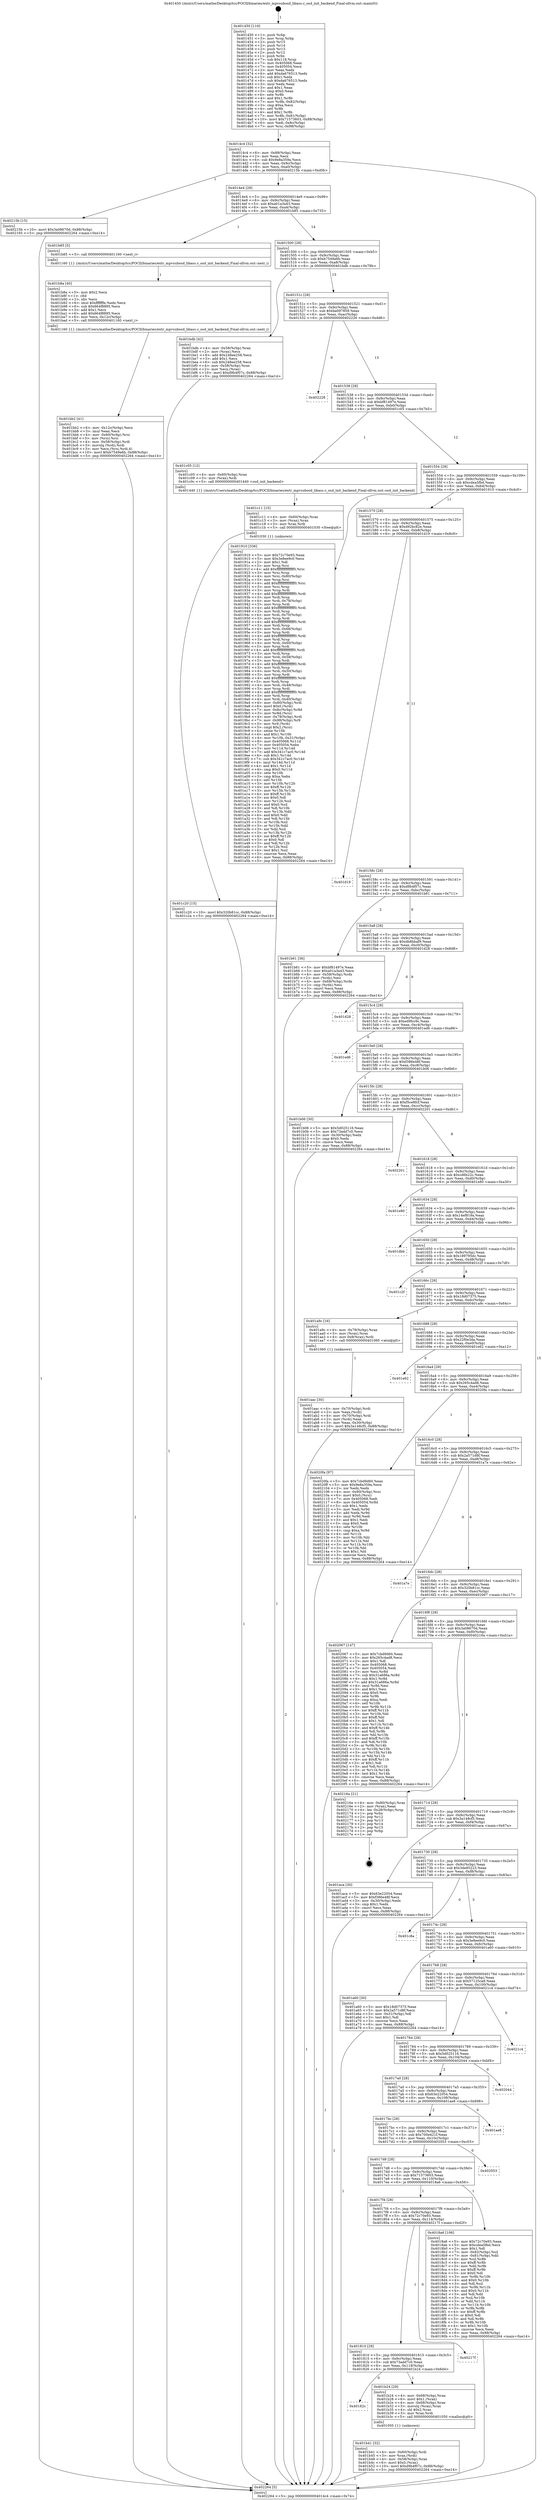 digraph "0x401450" {
  label = "0x401450 (/mnt/c/Users/mathe/Desktop/tcc/POCII/binaries/extr_mpvsubosd_libass.c_osd_init_backend_Final-ollvm.out::main(0))"
  labelloc = "t"
  node[shape=record]

  Entry [label="",width=0.3,height=0.3,shape=circle,fillcolor=black,style=filled]
  "0x4014c4" [label="{
     0x4014c4 [32]\l
     | [instrs]\l
     &nbsp;&nbsp;0x4014c4 \<+6\>: mov -0x88(%rbp),%eax\l
     &nbsp;&nbsp;0x4014ca \<+2\>: mov %eax,%ecx\l
     &nbsp;&nbsp;0x4014cc \<+6\>: sub $0x9e8a359a,%ecx\l
     &nbsp;&nbsp;0x4014d2 \<+6\>: mov %eax,-0x9c(%rbp)\l
     &nbsp;&nbsp;0x4014d8 \<+6\>: mov %ecx,-0xa0(%rbp)\l
     &nbsp;&nbsp;0x4014de \<+6\>: je 000000000040215b \<main+0xd0b\>\l
  }"]
  "0x40215b" [label="{
     0x40215b [15]\l
     | [instrs]\l
     &nbsp;&nbsp;0x40215b \<+10\>: movl $0x3a08670d,-0x88(%rbp)\l
     &nbsp;&nbsp;0x402165 \<+5\>: jmp 0000000000402264 \<main+0xe14\>\l
  }"]
  "0x4014e4" [label="{
     0x4014e4 [28]\l
     | [instrs]\l
     &nbsp;&nbsp;0x4014e4 \<+5\>: jmp 00000000004014e9 \<main+0x99\>\l
     &nbsp;&nbsp;0x4014e9 \<+6\>: mov -0x9c(%rbp),%eax\l
     &nbsp;&nbsp;0x4014ef \<+5\>: sub $0xa01a3a43,%eax\l
     &nbsp;&nbsp;0x4014f4 \<+6\>: mov %eax,-0xa4(%rbp)\l
     &nbsp;&nbsp;0x4014fa \<+6\>: je 0000000000401b85 \<main+0x735\>\l
  }"]
  Exit [label="",width=0.3,height=0.3,shape=circle,fillcolor=black,style=filled,peripheries=2]
  "0x401b85" [label="{
     0x401b85 [5]\l
     | [instrs]\l
     &nbsp;&nbsp;0x401b85 \<+5\>: call 0000000000401160 \<next_i\>\l
     | [calls]\l
     &nbsp;&nbsp;0x401160 \{1\} (/mnt/c/Users/mathe/Desktop/tcc/POCII/binaries/extr_mpvsubosd_libass.c_osd_init_backend_Final-ollvm.out::next_i)\l
  }"]
  "0x401500" [label="{
     0x401500 [28]\l
     | [instrs]\l
     &nbsp;&nbsp;0x401500 \<+5\>: jmp 0000000000401505 \<main+0xb5\>\l
     &nbsp;&nbsp;0x401505 \<+6\>: mov -0x9c(%rbp),%eax\l
     &nbsp;&nbsp;0x40150b \<+5\>: sub $0xb7549a6b,%eax\l
     &nbsp;&nbsp;0x401510 \<+6\>: mov %eax,-0xa8(%rbp)\l
     &nbsp;&nbsp;0x401516 \<+6\>: je 0000000000401bdb \<main+0x78b\>\l
  }"]
  "0x401c20" [label="{
     0x401c20 [15]\l
     | [instrs]\l
     &nbsp;&nbsp;0x401c20 \<+10\>: movl $0x320b81cc,-0x88(%rbp)\l
     &nbsp;&nbsp;0x401c2a \<+5\>: jmp 0000000000402264 \<main+0xe14\>\l
  }"]
  "0x401bdb" [label="{
     0x401bdb [42]\l
     | [instrs]\l
     &nbsp;&nbsp;0x401bdb \<+4\>: mov -0x58(%rbp),%rax\l
     &nbsp;&nbsp;0x401bdf \<+2\>: mov (%rax),%ecx\l
     &nbsp;&nbsp;0x401be1 \<+6\>: add $0x248ee258,%ecx\l
     &nbsp;&nbsp;0x401be7 \<+3\>: add $0x1,%ecx\l
     &nbsp;&nbsp;0x401bea \<+6\>: sub $0x248ee258,%ecx\l
     &nbsp;&nbsp;0x401bf0 \<+4\>: mov -0x58(%rbp),%rax\l
     &nbsp;&nbsp;0x401bf4 \<+2\>: mov %ecx,(%rax)\l
     &nbsp;&nbsp;0x401bf6 \<+10\>: movl $0xd9b4f07c,-0x88(%rbp)\l
     &nbsp;&nbsp;0x401c00 \<+5\>: jmp 0000000000402264 \<main+0xe14\>\l
  }"]
  "0x40151c" [label="{
     0x40151c [28]\l
     | [instrs]\l
     &nbsp;&nbsp;0x40151c \<+5\>: jmp 0000000000401521 \<main+0xd1\>\l
     &nbsp;&nbsp;0x401521 \<+6\>: mov -0x9c(%rbp),%eax\l
     &nbsp;&nbsp;0x401527 \<+5\>: sub $0xba097859,%eax\l
     &nbsp;&nbsp;0x40152c \<+6\>: mov %eax,-0xac(%rbp)\l
     &nbsp;&nbsp;0x401532 \<+6\>: je 0000000000402226 \<main+0xdd6\>\l
  }"]
  "0x401c11" [label="{
     0x401c11 [15]\l
     | [instrs]\l
     &nbsp;&nbsp;0x401c11 \<+4\>: mov -0x60(%rbp),%rax\l
     &nbsp;&nbsp;0x401c15 \<+3\>: mov (%rax),%rax\l
     &nbsp;&nbsp;0x401c18 \<+3\>: mov %rax,%rdi\l
     &nbsp;&nbsp;0x401c1b \<+5\>: call 0000000000401030 \<free@plt\>\l
     | [calls]\l
     &nbsp;&nbsp;0x401030 \{1\} (unknown)\l
  }"]
  "0x402226" [label="{
     0x402226\l
  }", style=dashed]
  "0x401538" [label="{
     0x401538 [28]\l
     | [instrs]\l
     &nbsp;&nbsp;0x401538 \<+5\>: jmp 000000000040153d \<main+0xed\>\l
     &nbsp;&nbsp;0x40153d \<+6\>: mov -0x9c(%rbp),%eax\l
     &nbsp;&nbsp;0x401543 \<+5\>: sub $0xbf81497e,%eax\l
     &nbsp;&nbsp;0x401548 \<+6\>: mov %eax,-0xb0(%rbp)\l
     &nbsp;&nbsp;0x40154e \<+6\>: je 0000000000401c05 \<main+0x7b5\>\l
  }"]
  "0x401bb2" [label="{
     0x401bb2 [41]\l
     | [instrs]\l
     &nbsp;&nbsp;0x401bb2 \<+6\>: mov -0x12c(%rbp),%ecx\l
     &nbsp;&nbsp;0x401bb8 \<+3\>: imul %eax,%ecx\l
     &nbsp;&nbsp;0x401bbb \<+4\>: mov -0x60(%rbp),%rsi\l
     &nbsp;&nbsp;0x401bbf \<+3\>: mov (%rsi),%rsi\l
     &nbsp;&nbsp;0x401bc2 \<+4\>: mov -0x58(%rbp),%rdi\l
     &nbsp;&nbsp;0x401bc6 \<+3\>: movslq (%rdi),%rdi\l
     &nbsp;&nbsp;0x401bc9 \<+3\>: mov %ecx,(%rsi,%rdi,4)\l
     &nbsp;&nbsp;0x401bcc \<+10\>: movl $0xb7549a6b,-0x88(%rbp)\l
     &nbsp;&nbsp;0x401bd6 \<+5\>: jmp 0000000000402264 \<main+0xe14\>\l
  }"]
  "0x401c05" [label="{
     0x401c05 [12]\l
     | [instrs]\l
     &nbsp;&nbsp;0x401c05 \<+4\>: mov -0x60(%rbp),%rax\l
     &nbsp;&nbsp;0x401c09 \<+3\>: mov (%rax),%rdi\l
     &nbsp;&nbsp;0x401c0c \<+5\>: call 0000000000401440 \<osd_init_backend\>\l
     | [calls]\l
     &nbsp;&nbsp;0x401440 \{1\} (/mnt/c/Users/mathe/Desktop/tcc/POCII/binaries/extr_mpvsubosd_libass.c_osd_init_backend_Final-ollvm.out::osd_init_backend)\l
  }"]
  "0x401554" [label="{
     0x401554 [28]\l
     | [instrs]\l
     &nbsp;&nbsp;0x401554 \<+5\>: jmp 0000000000401559 \<main+0x109\>\l
     &nbsp;&nbsp;0x401559 \<+6\>: mov -0x9c(%rbp),%eax\l
     &nbsp;&nbsp;0x40155f \<+5\>: sub $0xcdea5fbd,%eax\l
     &nbsp;&nbsp;0x401564 \<+6\>: mov %eax,-0xb4(%rbp)\l
     &nbsp;&nbsp;0x40156a \<+6\>: je 0000000000401910 \<main+0x4c0\>\l
  }"]
  "0x401b8a" [label="{
     0x401b8a [40]\l
     | [instrs]\l
     &nbsp;&nbsp;0x401b8a \<+5\>: mov $0x2,%ecx\l
     &nbsp;&nbsp;0x401b8f \<+1\>: cltd\l
     &nbsp;&nbsp;0x401b90 \<+2\>: idiv %ecx\l
     &nbsp;&nbsp;0x401b92 \<+6\>: imul $0xfffffffe,%edx,%ecx\l
     &nbsp;&nbsp;0x401b98 \<+6\>: sub $0x664f8895,%ecx\l
     &nbsp;&nbsp;0x401b9e \<+3\>: add $0x1,%ecx\l
     &nbsp;&nbsp;0x401ba1 \<+6\>: add $0x664f8895,%ecx\l
     &nbsp;&nbsp;0x401ba7 \<+6\>: mov %ecx,-0x12c(%rbp)\l
     &nbsp;&nbsp;0x401bad \<+5\>: call 0000000000401160 \<next_i\>\l
     | [calls]\l
     &nbsp;&nbsp;0x401160 \{1\} (/mnt/c/Users/mathe/Desktop/tcc/POCII/binaries/extr_mpvsubosd_libass.c_osd_init_backend_Final-ollvm.out::next_i)\l
  }"]
  "0x401910" [label="{
     0x401910 [336]\l
     | [instrs]\l
     &nbsp;&nbsp;0x401910 \<+5\>: mov $0x72c70e93,%eax\l
     &nbsp;&nbsp;0x401915 \<+5\>: mov $0x3e8ee9c0,%ecx\l
     &nbsp;&nbsp;0x40191a \<+2\>: mov $0x1,%dl\l
     &nbsp;&nbsp;0x40191c \<+3\>: mov %rsp,%rsi\l
     &nbsp;&nbsp;0x40191f \<+4\>: add $0xfffffffffffffff0,%rsi\l
     &nbsp;&nbsp;0x401923 \<+3\>: mov %rsi,%rsp\l
     &nbsp;&nbsp;0x401926 \<+4\>: mov %rsi,-0x80(%rbp)\l
     &nbsp;&nbsp;0x40192a \<+3\>: mov %rsp,%rsi\l
     &nbsp;&nbsp;0x40192d \<+4\>: add $0xfffffffffffffff0,%rsi\l
     &nbsp;&nbsp;0x401931 \<+3\>: mov %rsi,%rsp\l
     &nbsp;&nbsp;0x401934 \<+3\>: mov %rsp,%rdi\l
     &nbsp;&nbsp;0x401937 \<+4\>: add $0xfffffffffffffff0,%rdi\l
     &nbsp;&nbsp;0x40193b \<+3\>: mov %rdi,%rsp\l
     &nbsp;&nbsp;0x40193e \<+4\>: mov %rdi,-0x78(%rbp)\l
     &nbsp;&nbsp;0x401942 \<+3\>: mov %rsp,%rdi\l
     &nbsp;&nbsp;0x401945 \<+4\>: add $0xfffffffffffffff0,%rdi\l
     &nbsp;&nbsp;0x401949 \<+3\>: mov %rdi,%rsp\l
     &nbsp;&nbsp;0x40194c \<+4\>: mov %rdi,-0x70(%rbp)\l
     &nbsp;&nbsp;0x401950 \<+3\>: mov %rsp,%rdi\l
     &nbsp;&nbsp;0x401953 \<+4\>: add $0xfffffffffffffff0,%rdi\l
     &nbsp;&nbsp;0x401957 \<+3\>: mov %rdi,%rsp\l
     &nbsp;&nbsp;0x40195a \<+4\>: mov %rdi,-0x68(%rbp)\l
     &nbsp;&nbsp;0x40195e \<+3\>: mov %rsp,%rdi\l
     &nbsp;&nbsp;0x401961 \<+4\>: add $0xfffffffffffffff0,%rdi\l
     &nbsp;&nbsp;0x401965 \<+3\>: mov %rdi,%rsp\l
     &nbsp;&nbsp;0x401968 \<+4\>: mov %rdi,-0x60(%rbp)\l
     &nbsp;&nbsp;0x40196c \<+3\>: mov %rsp,%rdi\l
     &nbsp;&nbsp;0x40196f \<+4\>: add $0xfffffffffffffff0,%rdi\l
     &nbsp;&nbsp;0x401973 \<+3\>: mov %rdi,%rsp\l
     &nbsp;&nbsp;0x401976 \<+4\>: mov %rdi,-0x58(%rbp)\l
     &nbsp;&nbsp;0x40197a \<+3\>: mov %rsp,%rdi\l
     &nbsp;&nbsp;0x40197d \<+4\>: add $0xfffffffffffffff0,%rdi\l
     &nbsp;&nbsp;0x401981 \<+3\>: mov %rdi,%rsp\l
     &nbsp;&nbsp;0x401984 \<+4\>: mov %rdi,-0x50(%rbp)\l
     &nbsp;&nbsp;0x401988 \<+3\>: mov %rsp,%rdi\l
     &nbsp;&nbsp;0x40198b \<+4\>: add $0xfffffffffffffff0,%rdi\l
     &nbsp;&nbsp;0x40198f \<+3\>: mov %rdi,%rsp\l
     &nbsp;&nbsp;0x401992 \<+4\>: mov %rdi,-0x48(%rbp)\l
     &nbsp;&nbsp;0x401996 \<+3\>: mov %rsp,%rdi\l
     &nbsp;&nbsp;0x401999 \<+4\>: add $0xfffffffffffffff0,%rdi\l
     &nbsp;&nbsp;0x40199d \<+3\>: mov %rdi,%rsp\l
     &nbsp;&nbsp;0x4019a0 \<+4\>: mov %rdi,-0x40(%rbp)\l
     &nbsp;&nbsp;0x4019a4 \<+4\>: mov -0x80(%rbp),%rdi\l
     &nbsp;&nbsp;0x4019a8 \<+6\>: movl $0x0,(%rdi)\l
     &nbsp;&nbsp;0x4019ae \<+7\>: mov -0x8c(%rbp),%r8d\l
     &nbsp;&nbsp;0x4019b5 \<+3\>: mov %r8d,(%rsi)\l
     &nbsp;&nbsp;0x4019b8 \<+4\>: mov -0x78(%rbp),%rdi\l
     &nbsp;&nbsp;0x4019bc \<+7\>: mov -0x98(%rbp),%r9\l
     &nbsp;&nbsp;0x4019c3 \<+3\>: mov %r9,(%rdi)\l
     &nbsp;&nbsp;0x4019c6 \<+3\>: cmpl $0x2,(%rsi)\l
     &nbsp;&nbsp;0x4019c9 \<+4\>: setne %r10b\l
     &nbsp;&nbsp;0x4019cd \<+4\>: and $0x1,%r10b\l
     &nbsp;&nbsp;0x4019d1 \<+4\>: mov %r10b,-0x31(%rbp)\l
     &nbsp;&nbsp;0x4019d5 \<+8\>: mov 0x405068,%r11d\l
     &nbsp;&nbsp;0x4019dd \<+7\>: mov 0x405054,%ebx\l
     &nbsp;&nbsp;0x4019e4 \<+3\>: mov %r11d,%r14d\l
     &nbsp;&nbsp;0x4019e7 \<+7\>: add $0x341c7ac0,%r14d\l
     &nbsp;&nbsp;0x4019ee \<+4\>: sub $0x1,%r14d\l
     &nbsp;&nbsp;0x4019f2 \<+7\>: sub $0x341c7ac0,%r14d\l
     &nbsp;&nbsp;0x4019f9 \<+4\>: imul %r14d,%r11d\l
     &nbsp;&nbsp;0x4019fd \<+4\>: and $0x1,%r11d\l
     &nbsp;&nbsp;0x401a01 \<+4\>: cmp $0x0,%r11d\l
     &nbsp;&nbsp;0x401a05 \<+4\>: sete %r10b\l
     &nbsp;&nbsp;0x401a09 \<+3\>: cmp $0xa,%ebx\l
     &nbsp;&nbsp;0x401a0c \<+4\>: setl %r15b\l
     &nbsp;&nbsp;0x401a10 \<+3\>: mov %r10b,%r12b\l
     &nbsp;&nbsp;0x401a13 \<+4\>: xor $0xff,%r12b\l
     &nbsp;&nbsp;0x401a17 \<+3\>: mov %r15b,%r13b\l
     &nbsp;&nbsp;0x401a1a \<+4\>: xor $0xff,%r13b\l
     &nbsp;&nbsp;0x401a1e \<+3\>: xor $0x0,%dl\l
     &nbsp;&nbsp;0x401a21 \<+3\>: mov %r12b,%sil\l
     &nbsp;&nbsp;0x401a24 \<+4\>: and $0x0,%sil\l
     &nbsp;&nbsp;0x401a28 \<+3\>: and %dl,%r10b\l
     &nbsp;&nbsp;0x401a2b \<+3\>: mov %r13b,%dil\l
     &nbsp;&nbsp;0x401a2e \<+4\>: and $0x0,%dil\l
     &nbsp;&nbsp;0x401a32 \<+3\>: and %dl,%r15b\l
     &nbsp;&nbsp;0x401a35 \<+3\>: or %r10b,%sil\l
     &nbsp;&nbsp;0x401a38 \<+3\>: or %r15b,%dil\l
     &nbsp;&nbsp;0x401a3b \<+3\>: xor %dil,%sil\l
     &nbsp;&nbsp;0x401a3e \<+3\>: or %r13b,%r12b\l
     &nbsp;&nbsp;0x401a41 \<+4\>: xor $0xff,%r12b\l
     &nbsp;&nbsp;0x401a45 \<+3\>: or $0x0,%dl\l
     &nbsp;&nbsp;0x401a48 \<+3\>: and %dl,%r12b\l
     &nbsp;&nbsp;0x401a4b \<+3\>: or %r12b,%sil\l
     &nbsp;&nbsp;0x401a4e \<+4\>: test $0x1,%sil\l
     &nbsp;&nbsp;0x401a52 \<+3\>: cmovne %ecx,%eax\l
     &nbsp;&nbsp;0x401a55 \<+6\>: mov %eax,-0x88(%rbp)\l
     &nbsp;&nbsp;0x401a5b \<+5\>: jmp 0000000000402264 \<main+0xe14\>\l
  }"]
  "0x401570" [label="{
     0x401570 [28]\l
     | [instrs]\l
     &nbsp;&nbsp;0x401570 \<+5\>: jmp 0000000000401575 \<main+0x125\>\l
     &nbsp;&nbsp;0x401575 \<+6\>: mov -0x9c(%rbp),%eax\l
     &nbsp;&nbsp;0x40157b \<+5\>: sub $0xd92bc82e,%eax\l
     &nbsp;&nbsp;0x401580 \<+6\>: mov %eax,-0xb8(%rbp)\l
     &nbsp;&nbsp;0x401586 \<+6\>: je 0000000000401d19 \<main+0x8c9\>\l
  }"]
  "0x401b41" [label="{
     0x401b41 [32]\l
     | [instrs]\l
     &nbsp;&nbsp;0x401b41 \<+4\>: mov -0x60(%rbp),%rdi\l
     &nbsp;&nbsp;0x401b45 \<+3\>: mov %rax,(%rdi)\l
     &nbsp;&nbsp;0x401b48 \<+4\>: mov -0x58(%rbp),%rax\l
     &nbsp;&nbsp;0x401b4c \<+6\>: movl $0x0,(%rax)\l
     &nbsp;&nbsp;0x401b52 \<+10\>: movl $0xd9b4f07c,-0x88(%rbp)\l
     &nbsp;&nbsp;0x401b5c \<+5\>: jmp 0000000000402264 \<main+0xe14\>\l
  }"]
  "0x401d19" [label="{
     0x401d19\l
  }", style=dashed]
  "0x40158c" [label="{
     0x40158c [28]\l
     | [instrs]\l
     &nbsp;&nbsp;0x40158c \<+5\>: jmp 0000000000401591 \<main+0x141\>\l
     &nbsp;&nbsp;0x401591 \<+6\>: mov -0x9c(%rbp),%eax\l
     &nbsp;&nbsp;0x401597 \<+5\>: sub $0xd9b4f07c,%eax\l
     &nbsp;&nbsp;0x40159c \<+6\>: mov %eax,-0xbc(%rbp)\l
     &nbsp;&nbsp;0x4015a2 \<+6\>: je 0000000000401b61 \<main+0x711\>\l
  }"]
  "0x40182c" [label="{
     0x40182c\l
  }", style=dashed]
  "0x401b61" [label="{
     0x401b61 [36]\l
     | [instrs]\l
     &nbsp;&nbsp;0x401b61 \<+5\>: mov $0xbf81497e,%eax\l
     &nbsp;&nbsp;0x401b66 \<+5\>: mov $0xa01a3a43,%ecx\l
     &nbsp;&nbsp;0x401b6b \<+4\>: mov -0x58(%rbp),%rdx\l
     &nbsp;&nbsp;0x401b6f \<+2\>: mov (%rdx),%esi\l
     &nbsp;&nbsp;0x401b71 \<+4\>: mov -0x68(%rbp),%rdx\l
     &nbsp;&nbsp;0x401b75 \<+2\>: cmp (%rdx),%esi\l
     &nbsp;&nbsp;0x401b77 \<+3\>: cmovl %ecx,%eax\l
     &nbsp;&nbsp;0x401b7a \<+6\>: mov %eax,-0x88(%rbp)\l
     &nbsp;&nbsp;0x401b80 \<+5\>: jmp 0000000000402264 \<main+0xe14\>\l
  }"]
  "0x4015a8" [label="{
     0x4015a8 [28]\l
     | [instrs]\l
     &nbsp;&nbsp;0x4015a8 \<+5\>: jmp 00000000004015ad \<main+0x15d\>\l
     &nbsp;&nbsp;0x4015ad \<+6\>: mov -0x9c(%rbp),%eax\l
     &nbsp;&nbsp;0x4015b3 \<+5\>: sub $0xdb8bbaf9,%eax\l
     &nbsp;&nbsp;0x4015b8 \<+6\>: mov %eax,-0xc0(%rbp)\l
     &nbsp;&nbsp;0x4015be \<+6\>: je 0000000000401d28 \<main+0x8d8\>\l
  }"]
  "0x401b24" [label="{
     0x401b24 [29]\l
     | [instrs]\l
     &nbsp;&nbsp;0x401b24 \<+4\>: mov -0x68(%rbp),%rax\l
     &nbsp;&nbsp;0x401b28 \<+6\>: movl $0x1,(%rax)\l
     &nbsp;&nbsp;0x401b2e \<+4\>: mov -0x68(%rbp),%rax\l
     &nbsp;&nbsp;0x401b32 \<+3\>: movslq (%rax),%rax\l
     &nbsp;&nbsp;0x401b35 \<+4\>: shl $0x2,%rax\l
     &nbsp;&nbsp;0x401b39 \<+3\>: mov %rax,%rdi\l
     &nbsp;&nbsp;0x401b3c \<+5\>: call 0000000000401050 \<malloc@plt\>\l
     | [calls]\l
     &nbsp;&nbsp;0x401050 \{1\} (unknown)\l
  }"]
  "0x401d28" [label="{
     0x401d28\l
  }", style=dashed]
  "0x4015c4" [label="{
     0x4015c4 [28]\l
     | [instrs]\l
     &nbsp;&nbsp;0x4015c4 \<+5\>: jmp 00000000004015c9 \<main+0x179\>\l
     &nbsp;&nbsp;0x4015c9 \<+6\>: mov -0x9c(%rbp),%eax\l
     &nbsp;&nbsp;0x4015cf \<+5\>: sub $0xed9fcc9c,%eax\l
     &nbsp;&nbsp;0x4015d4 \<+6\>: mov %eax,-0xc4(%rbp)\l
     &nbsp;&nbsp;0x4015da \<+6\>: je 0000000000401ed6 \<main+0xa86\>\l
  }"]
  "0x401810" [label="{
     0x401810 [28]\l
     | [instrs]\l
     &nbsp;&nbsp;0x401810 \<+5\>: jmp 0000000000401815 \<main+0x3c5\>\l
     &nbsp;&nbsp;0x401815 \<+6\>: mov -0x9c(%rbp),%eax\l
     &nbsp;&nbsp;0x40181b \<+5\>: sub $0x73add7c0,%eax\l
     &nbsp;&nbsp;0x401820 \<+6\>: mov %eax,-0x118(%rbp)\l
     &nbsp;&nbsp;0x401826 \<+6\>: je 0000000000401b24 \<main+0x6d4\>\l
  }"]
  "0x401ed6" [label="{
     0x401ed6\l
  }", style=dashed]
  "0x4015e0" [label="{
     0x4015e0 [28]\l
     | [instrs]\l
     &nbsp;&nbsp;0x4015e0 \<+5\>: jmp 00000000004015e5 \<main+0x195\>\l
     &nbsp;&nbsp;0x4015e5 \<+6\>: mov -0x9c(%rbp),%eax\l
     &nbsp;&nbsp;0x4015eb \<+5\>: sub $0xf386e48f,%eax\l
     &nbsp;&nbsp;0x4015f0 \<+6\>: mov %eax,-0xc8(%rbp)\l
     &nbsp;&nbsp;0x4015f6 \<+6\>: je 0000000000401b06 \<main+0x6b6\>\l
  }"]
  "0x40217f" [label="{
     0x40217f\l
  }", style=dashed]
  "0x401b06" [label="{
     0x401b06 [30]\l
     | [instrs]\l
     &nbsp;&nbsp;0x401b06 \<+5\>: mov $0x5d025116,%eax\l
     &nbsp;&nbsp;0x401b0b \<+5\>: mov $0x73add7c0,%ecx\l
     &nbsp;&nbsp;0x401b10 \<+3\>: mov -0x30(%rbp),%edx\l
     &nbsp;&nbsp;0x401b13 \<+3\>: cmp $0x0,%edx\l
     &nbsp;&nbsp;0x401b16 \<+3\>: cmove %ecx,%eax\l
     &nbsp;&nbsp;0x401b19 \<+6\>: mov %eax,-0x88(%rbp)\l
     &nbsp;&nbsp;0x401b1f \<+5\>: jmp 0000000000402264 \<main+0xe14\>\l
  }"]
  "0x4015fc" [label="{
     0x4015fc [28]\l
     | [instrs]\l
     &nbsp;&nbsp;0x4015fc \<+5\>: jmp 0000000000401601 \<main+0x1b1\>\l
     &nbsp;&nbsp;0x401601 \<+6\>: mov -0x9c(%rbp),%eax\l
     &nbsp;&nbsp;0x401607 \<+5\>: sub $0xf5ce8fcf,%eax\l
     &nbsp;&nbsp;0x40160c \<+6\>: mov %eax,-0xcc(%rbp)\l
     &nbsp;&nbsp;0x401612 \<+6\>: je 0000000000402201 \<main+0xdb1\>\l
  }"]
  "0x401aac" [label="{
     0x401aac [30]\l
     | [instrs]\l
     &nbsp;&nbsp;0x401aac \<+4\>: mov -0x70(%rbp),%rdi\l
     &nbsp;&nbsp;0x401ab0 \<+2\>: mov %eax,(%rdi)\l
     &nbsp;&nbsp;0x401ab2 \<+4\>: mov -0x70(%rbp),%rdi\l
     &nbsp;&nbsp;0x401ab6 \<+2\>: mov (%rdi),%eax\l
     &nbsp;&nbsp;0x401ab8 \<+3\>: mov %eax,-0x30(%rbp)\l
     &nbsp;&nbsp;0x401abb \<+10\>: movl $0x3a148cf5,-0x88(%rbp)\l
     &nbsp;&nbsp;0x401ac5 \<+5\>: jmp 0000000000402264 \<main+0xe14\>\l
  }"]
  "0x402201" [label="{
     0x402201\l
  }", style=dashed]
  "0x401618" [label="{
     0x401618 [28]\l
     | [instrs]\l
     &nbsp;&nbsp;0x401618 \<+5\>: jmp 000000000040161d \<main+0x1cd\>\l
     &nbsp;&nbsp;0x40161d \<+6\>: mov -0x9c(%rbp),%eax\l
     &nbsp;&nbsp;0x401623 \<+5\>: sub $0xcd6b22c,%eax\l
     &nbsp;&nbsp;0x401628 \<+6\>: mov %eax,-0xd0(%rbp)\l
     &nbsp;&nbsp;0x40162e \<+6\>: je 0000000000401e80 \<main+0xa30\>\l
  }"]
  "0x401450" [label="{
     0x401450 [116]\l
     | [instrs]\l
     &nbsp;&nbsp;0x401450 \<+1\>: push %rbp\l
     &nbsp;&nbsp;0x401451 \<+3\>: mov %rsp,%rbp\l
     &nbsp;&nbsp;0x401454 \<+2\>: push %r15\l
     &nbsp;&nbsp;0x401456 \<+2\>: push %r14\l
     &nbsp;&nbsp;0x401458 \<+2\>: push %r13\l
     &nbsp;&nbsp;0x40145a \<+2\>: push %r12\l
     &nbsp;&nbsp;0x40145c \<+1\>: push %rbx\l
     &nbsp;&nbsp;0x40145d \<+7\>: sub $0x118,%rsp\l
     &nbsp;&nbsp;0x401464 \<+7\>: mov 0x405068,%eax\l
     &nbsp;&nbsp;0x40146b \<+7\>: mov 0x405054,%ecx\l
     &nbsp;&nbsp;0x401472 \<+2\>: mov %eax,%edx\l
     &nbsp;&nbsp;0x401474 \<+6\>: add $0xda676513,%edx\l
     &nbsp;&nbsp;0x40147a \<+3\>: sub $0x1,%edx\l
     &nbsp;&nbsp;0x40147d \<+6\>: sub $0xda676513,%edx\l
     &nbsp;&nbsp;0x401483 \<+3\>: imul %edx,%eax\l
     &nbsp;&nbsp;0x401486 \<+3\>: and $0x1,%eax\l
     &nbsp;&nbsp;0x401489 \<+3\>: cmp $0x0,%eax\l
     &nbsp;&nbsp;0x40148c \<+4\>: sete %r8b\l
     &nbsp;&nbsp;0x401490 \<+4\>: and $0x1,%r8b\l
     &nbsp;&nbsp;0x401494 \<+7\>: mov %r8b,-0x82(%rbp)\l
     &nbsp;&nbsp;0x40149b \<+3\>: cmp $0xa,%ecx\l
     &nbsp;&nbsp;0x40149e \<+4\>: setl %r8b\l
     &nbsp;&nbsp;0x4014a2 \<+4\>: and $0x1,%r8b\l
     &nbsp;&nbsp;0x4014a6 \<+7\>: mov %r8b,-0x81(%rbp)\l
     &nbsp;&nbsp;0x4014ad \<+10\>: movl $0x71573603,-0x88(%rbp)\l
     &nbsp;&nbsp;0x4014b7 \<+6\>: mov %edi,-0x8c(%rbp)\l
     &nbsp;&nbsp;0x4014bd \<+7\>: mov %rsi,-0x98(%rbp)\l
  }"]
  "0x401e80" [label="{
     0x401e80\l
  }", style=dashed]
  "0x401634" [label="{
     0x401634 [28]\l
     | [instrs]\l
     &nbsp;&nbsp;0x401634 \<+5\>: jmp 0000000000401639 \<main+0x1e9\>\l
     &nbsp;&nbsp;0x401639 \<+6\>: mov -0x9c(%rbp),%eax\l
     &nbsp;&nbsp;0x40163f \<+5\>: sub $0x14ef819a,%eax\l
     &nbsp;&nbsp;0x401644 \<+6\>: mov %eax,-0xd4(%rbp)\l
     &nbsp;&nbsp;0x40164a \<+6\>: je 0000000000401dbb \<main+0x96b\>\l
  }"]
  "0x402264" [label="{
     0x402264 [5]\l
     | [instrs]\l
     &nbsp;&nbsp;0x402264 \<+5\>: jmp 00000000004014c4 \<main+0x74\>\l
  }"]
  "0x401dbb" [label="{
     0x401dbb\l
  }", style=dashed]
  "0x401650" [label="{
     0x401650 [28]\l
     | [instrs]\l
     &nbsp;&nbsp;0x401650 \<+5\>: jmp 0000000000401655 \<main+0x205\>\l
     &nbsp;&nbsp;0x401655 \<+6\>: mov -0x9c(%rbp),%eax\l
     &nbsp;&nbsp;0x40165b \<+5\>: sub $0x189795dc,%eax\l
     &nbsp;&nbsp;0x401660 \<+6\>: mov %eax,-0xd8(%rbp)\l
     &nbsp;&nbsp;0x401666 \<+6\>: je 0000000000401c2f \<main+0x7df\>\l
  }"]
  "0x4017f4" [label="{
     0x4017f4 [28]\l
     | [instrs]\l
     &nbsp;&nbsp;0x4017f4 \<+5\>: jmp 00000000004017f9 \<main+0x3a9\>\l
     &nbsp;&nbsp;0x4017f9 \<+6\>: mov -0x9c(%rbp),%eax\l
     &nbsp;&nbsp;0x4017ff \<+5\>: sub $0x72c70e93,%eax\l
     &nbsp;&nbsp;0x401804 \<+6\>: mov %eax,-0x114(%rbp)\l
     &nbsp;&nbsp;0x40180a \<+6\>: je 000000000040217f \<main+0xd2f\>\l
  }"]
  "0x401c2f" [label="{
     0x401c2f\l
  }", style=dashed]
  "0x40166c" [label="{
     0x40166c [28]\l
     | [instrs]\l
     &nbsp;&nbsp;0x40166c \<+5\>: jmp 0000000000401671 \<main+0x221\>\l
     &nbsp;&nbsp;0x401671 \<+6\>: mov -0x9c(%rbp),%eax\l
     &nbsp;&nbsp;0x401677 \<+5\>: sub $0x18d07375,%eax\l
     &nbsp;&nbsp;0x40167c \<+6\>: mov %eax,-0xdc(%rbp)\l
     &nbsp;&nbsp;0x401682 \<+6\>: je 0000000000401a9c \<main+0x64c\>\l
  }"]
  "0x4018a6" [label="{
     0x4018a6 [106]\l
     | [instrs]\l
     &nbsp;&nbsp;0x4018a6 \<+5\>: mov $0x72c70e93,%eax\l
     &nbsp;&nbsp;0x4018ab \<+5\>: mov $0xcdea5fbd,%ecx\l
     &nbsp;&nbsp;0x4018b0 \<+2\>: mov $0x1,%dl\l
     &nbsp;&nbsp;0x4018b2 \<+7\>: mov -0x82(%rbp),%sil\l
     &nbsp;&nbsp;0x4018b9 \<+7\>: mov -0x81(%rbp),%dil\l
     &nbsp;&nbsp;0x4018c0 \<+3\>: mov %sil,%r8b\l
     &nbsp;&nbsp;0x4018c3 \<+4\>: xor $0xff,%r8b\l
     &nbsp;&nbsp;0x4018c7 \<+3\>: mov %dil,%r9b\l
     &nbsp;&nbsp;0x4018ca \<+4\>: xor $0xff,%r9b\l
     &nbsp;&nbsp;0x4018ce \<+3\>: xor $0x0,%dl\l
     &nbsp;&nbsp;0x4018d1 \<+3\>: mov %r8b,%r10b\l
     &nbsp;&nbsp;0x4018d4 \<+4\>: and $0x0,%r10b\l
     &nbsp;&nbsp;0x4018d8 \<+3\>: and %dl,%sil\l
     &nbsp;&nbsp;0x4018db \<+3\>: mov %r9b,%r11b\l
     &nbsp;&nbsp;0x4018de \<+4\>: and $0x0,%r11b\l
     &nbsp;&nbsp;0x4018e2 \<+3\>: and %dl,%dil\l
     &nbsp;&nbsp;0x4018e5 \<+3\>: or %sil,%r10b\l
     &nbsp;&nbsp;0x4018e8 \<+3\>: or %dil,%r11b\l
     &nbsp;&nbsp;0x4018eb \<+3\>: xor %r11b,%r10b\l
     &nbsp;&nbsp;0x4018ee \<+3\>: or %r9b,%r8b\l
     &nbsp;&nbsp;0x4018f1 \<+4\>: xor $0xff,%r8b\l
     &nbsp;&nbsp;0x4018f5 \<+3\>: or $0x0,%dl\l
     &nbsp;&nbsp;0x4018f8 \<+3\>: and %dl,%r8b\l
     &nbsp;&nbsp;0x4018fb \<+3\>: or %r8b,%r10b\l
     &nbsp;&nbsp;0x4018fe \<+4\>: test $0x1,%r10b\l
     &nbsp;&nbsp;0x401902 \<+3\>: cmovne %ecx,%eax\l
     &nbsp;&nbsp;0x401905 \<+6\>: mov %eax,-0x88(%rbp)\l
     &nbsp;&nbsp;0x40190b \<+5\>: jmp 0000000000402264 \<main+0xe14\>\l
  }"]
  "0x401a9c" [label="{
     0x401a9c [16]\l
     | [instrs]\l
     &nbsp;&nbsp;0x401a9c \<+4\>: mov -0x78(%rbp),%rax\l
     &nbsp;&nbsp;0x401aa0 \<+3\>: mov (%rax),%rax\l
     &nbsp;&nbsp;0x401aa3 \<+4\>: mov 0x8(%rax),%rdi\l
     &nbsp;&nbsp;0x401aa7 \<+5\>: call 0000000000401060 \<atoi@plt\>\l
     | [calls]\l
     &nbsp;&nbsp;0x401060 \{1\} (unknown)\l
  }"]
  "0x401688" [label="{
     0x401688 [28]\l
     | [instrs]\l
     &nbsp;&nbsp;0x401688 \<+5\>: jmp 000000000040168d \<main+0x23d\>\l
     &nbsp;&nbsp;0x40168d \<+6\>: mov -0x9c(%rbp),%eax\l
     &nbsp;&nbsp;0x401693 \<+5\>: sub $0x22f0e3da,%eax\l
     &nbsp;&nbsp;0x401698 \<+6\>: mov %eax,-0xe0(%rbp)\l
     &nbsp;&nbsp;0x40169e \<+6\>: je 0000000000401e62 \<main+0xa12\>\l
  }"]
  "0x4017d8" [label="{
     0x4017d8 [28]\l
     | [instrs]\l
     &nbsp;&nbsp;0x4017d8 \<+5\>: jmp 00000000004017dd \<main+0x38d\>\l
     &nbsp;&nbsp;0x4017dd \<+6\>: mov -0x9c(%rbp),%eax\l
     &nbsp;&nbsp;0x4017e3 \<+5\>: sub $0x71573603,%eax\l
     &nbsp;&nbsp;0x4017e8 \<+6\>: mov %eax,-0x110(%rbp)\l
     &nbsp;&nbsp;0x4017ee \<+6\>: je 00000000004018a6 \<main+0x456\>\l
  }"]
  "0x401e62" [label="{
     0x401e62\l
  }", style=dashed]
  "0x4016a4" [label="{
     0x4016a4 [28]\l
     | [instrs]\l
     &nbsp;&nbsp;0x4016a4 \<+5\>: jmp 00000000004016a9 \<main+0x259\>\l
     &nbsp;&nbsp;0x4016a9 \<+6\>: mov -0x9c(%rbp),%eax\l
     &nbsp;&nbsp;0x4016af \<+5\>: sub $0x265c4ad8,%eax\l
     &nbsp;&nbsp;0x4016b4 \<+6\>: mov %eax,-0xe4(%rbp)\l
     &nbsp;&nbsp;0x4016ba \<+6\>: je 00000000004020fa \<main+0xcaa\>\l
  }"]
  "0x402053" [label="{
     0x402053\l
  }", style=dashed]
  "0x4020fa" [label="{
     0x4020fa [97]\l
     | [instrs]\l
     &nbsp;&nbsp;0x4020fa \<+5\>: mov $0x7cbd9d60,%eax\l
     &nbsp;&nbsp;0x4020ff \<+5\>: mov $0x9e8a359a,%ecx\l
     &nbsp;&nbsp;0x402104 \<+2\>: xor %edx,%edx\l
     &nbsp;&nbsp;0x402106 \<+4\>: mov -0x80(%rbp),%rsi\l
     &nbsp;&nbsp;0x40210a \<+6\>: movl $0x0,(%rsi)\l
     &nbsp;&nbsp;0x402110 \<+7\>: mov 0x405068,%edi\l
     &nbsp;&nbsp;0x402117 \<+8\>: mov 0x405054,%r8d\l
     &nbsp;&nbsp;0x40211f \<+3\>: sub $0x1,%edx\l
     &nbsp;&nbsp;0x402122 \<+3\>: mov %edi,%r9d\l
     &nbsp;&nbsp;0x402125 \<+3\>: add %edx,%r9d\l
     &nbsp;&nbsp;0x402128 \<+4\>: imul %r9d,%edi\l
     &nbsp;&nbsp;0x40212c \<+3\>: and $0x1,%edi\l
     &nbsp;&nbsp;0x40212f \<+3\>: cmp $0x0,%edi\l
     &nbsp;&nbsp;0x402132 \<+4\>: sete %r10b\l
     &nbsp;&nbsp;0x402136 \<+4\>: cmp $0xa,%r8d\l
     &nbsp;&nbsp;0x40213a \<+4\>: setl %r11b\l
     &nbsp;&nbsp;0x40213e \<+3\>: mov %r10b,%bl\l
     &nbsp;&nbsp;0x402141 \<+3\>: and %r11b,%bl\l
     &nbsp;&nbsp;0x402144 \<+3\>: xor %r11b,%r10b\l
     &nbsp;&nbsp;0x402147 \<+3\>: or %r10b,%bl\l
     &nbsp;&nbsp;0x40214a \<+3\>: test $0x1,%bl\l
     &nbsp;&nbsp;0x40214d \<+3\>: cmovne %ecx,%eax\l
     &nbsp;&nbsp;0x402150 \<+6\>: mov %eax,-0x88(%rbp)\l
     &nbsp;&nbsp;0x402156 \<+5\>: jmp 0000000000402264 \<main+0xe14\>\l
  }"]
  "0x4016c0" [label="{
     0x4016c0 [28]\l
     | [instrs]\l
     &nbsp;&nbsp;0x4016c0 \<+5\>: jmp 00000000004016c5 \<main+0x275\>\l
     &nbsp;&nbsp;0x4016c5 \<+6\>: mov -0x9c(%rbp),%eax\l
     &nbsp;&nbsp;0x4016cb \<+5\>: sub $0x2a571d8f,%eax\l
     &nbsp;&nbsp;0x4016d0 \<+6\>: mov %eax,-0xe8(%rbp)\l
     &nbsp;&nbsp;0x4016d6 \<+6\>: je 0000000000401a7e \<main+0x62e\>\l
  }"]
  "0x4017bc" [label="{
     0x4017bc [28]\l
     | [instrs]\l
     &nbsp;&nbsp;0x4017bc \<+5\>: jmp 00000000004017c1 \<main+0x371\>\l
     &nbsp;&nbsp;0x4017c1 \<+6\>: mov -0x9c(%rbp),%eax\l
     &nbsp;&nbsp;0x4017c7 \<+5\>: sub $0x700e421f,%eax\l
     &nbsp;&nbsp;0x4017cc \<+6\>: mov %eax,-0x10c(%rbp)\l
     &nbsp;&nbsp;0x4017d2 \<+6\>: je 0000000000402053 \<main+0xc03\>\l
  }"]
  "0x401a7e" [label="{
     0x401a7e\l
  }", style=dashed]
  "0x4016dc" [label="{
     0x4016dc [28]\l
     | [instrs]\l
     &nbsp;&nbsp;0x4016dc \<+5\>: jmp 00000000004016e1 \<main+0x291\>\l
     &nbsp;&nbsp;0x4016e1 \<+6\>: mov -0x9c(%rbp),%eax\l
     &nbsp;&nbsp;0x4016e7 \<+5\>: sub $0x320b81cc,%eax\l
     &nbsp;&nbsp;0x4016ec \<+6\>: mov %eax,-0xec(%rbp)\l
     &nbsp;&nbsp;0x4016f2 \<+6\>: je 0000000000402067 \<main+0xc17\>\l
  }"]
  "0x401ae8" [label="{
     0x401ae8\l
  }", style=dashed]
  "0x402067" [label="{
     0x402067 [147]\l
     | [instrs]\l
     &nbsp;&nbsp;0x402067 \<+5\>: mov $0x7cbd9d60,%eax\l
     &nbsp;&nbsp;0x40206c \<+5\>: mov $0x265c4ad8,%ecx\l
     &nbsp;&nbsp;0x402071 \<+2\>: mov $0x1,%dl\l
     &nbsp;&nbsp;0x402073 \<+7\>: mov 0x405068,%esi\l
     &nbsp;&nbsp;0x40207a \<+7\>: mov 0x405054,%edi\l
     &nbsp;&nbsp;0x402081 \<+3\>: mov %esi,%r8d\l
     &nbsp;&nbsp;0x402084 \<+7\>: sub $0x31a686a,%r8d\l
     &nbsp;&nbsp;0x40208b \<+4\>: sub $0x1,%r8d\l
     &nbsp;&nbsp;0x40208f \<+7\>: add $0x31a686a,%r8d\l
     &nbsp;&nbsp;0x402096 \<+4\>: imul %r8d,%esi\l
     &nbsp;&nbsp;0x40209a \<+3\>: and $0x1,%esi\l
     &nbsp;&nbsp;0x40209d \<+3\>: cmp $0x0,%esi\l
     &nbsp;&nbsp;0x4020a0 \<+4\>: sete %r9b\l
     &nbsp;&nbsp;0x4020a4 \<+3\>: cmp $0xa,%edi\l
     &nbsp;&nbsp;0x4020a7 \<+4\>: setl %r10b\l
     &nbsp;&nbsp;0x4020ab \<+3\>: mov %r9b,%r11b\l
     &nbsp;&nbsp;0x4020ae \<+4\>: xor $0xff,%r11b\l
     &nbsp;&nbsp;0x4020b2 \<+3\>: mov %r10b,%bl\l
     &nbsp;&nbsp;0x4020b5 \<+3\>: xor $0xff,%bl\l
     &nbsp;&nbsp;0x4020b8 \<+3\>: xor $0x1,%dl\l
     &nbsp;&nbsp;0x4020bb \<+3\>: mov %r11b,%r14b\l
     &nbsp;&nbsp;0x4020be \<+4\>: and $0xff,%r14b\l
     &nbsp;&nbsp;0x4020c2 \<+3\>: and %dl,%r9b\l
     &nbsp;&nbsp;0x4020c5 \<+3\>: mov %bl,%r15b\l
     &nbsp;&nbsp;0x4020c8 \<+4\>: and $0xff,%r15b\l
     &nbsp;&nbsp;0x4020cc \<+3\>: and %dl,%r10b\l
     &nbsp;&nbsp;0x4020cf \<+3\>: or %r9b,%r14b\l
     &nbsp;&nbsp;0x4020d2 \<+3\>: or %r10b,%r15b\l
     &nbsp;&nbsp;0x4020d5 \<+3\>: xor %r15b,%r14b\l
     &nbsp;&nbsp;0x4020d8 \<+3\>: or %bl,%r11b\l
     &nbsp;&nbsp;0x4020db \<+4\>: xor $0xff,%r11b\l
     &nbsp;&nbsp;0x4020df \<+3\>: or $0x1,%dl\l
     &nbsp;&nbsp;0x4020e2 \<+3\>: and %dl,%r11b\l
     &nbsp;&nbsp;0x4020e5 \<+3\>: or %r11b,%r14b\l
     &nbsp;&nbsp;0x4020e8 \<+4\>: test $0x1,%r14b\l
     &nbsp;&nbsp;0x4020ec \<+3\>: cmovne %ecx,%eax\l
     &nbsp;&nbsp;0x4020ef \<+6\>: mov %eax,-0x88(%rbp)\l
     &nbsp;&nbsp;0x4020f5 \<+5\>: jmp 0000000000402264 \<main+0xe14\>\l
  }"]
  "0x4016f8" [label="{
     0x4016f8 [28]\l
     | [instrs]\l
     &nbsp;&nbsp;0x4016f8 \<+5\>: jmp 00000000004016fd \<main+0x2ad\>\l
     &nbsp;&nbsp;0x4016fd \<+6\>: mov -0x9c(%rbp),%eax\l
     &nbsp;&nbsp;0x401703 \<+5\>: sub $0x3a08670d,%eax\l
     &nbsp;&nbsp;0x401708 \<+6\>: mov %eax,-0xf0(%rbp)\l
     &nbsp;&nbsp;0x40170e \<+6\>: je 000000000040216a \<main+0xd1a\>\l
  }"]
  "0x4017a0" [label="{
     0x4017a0 [28]\l
     | [instrs]\l
     &nbsp;&nbsp;0x4017a0 \<+5\>: jmp 00000000004017a5 \<main+0x355\>\l
     &nbsp;&nbsp;0x4017a5 \<+6\>: mov -0x9c(%rbp),%eax\l
     &nbsp;&nbsp;0x4017ab \<+5\>: sub $0x63e22054,%eax\l
     &nbsp;&nbsp;0x4017b0 \<+6\>: mov %eax,-0x108(%rbp)\l
     &nbsp;&nbsp;0x4017b6 \<+6\>: je 0000000000401ae8 \<main+0x698\>\l
  }"]
  "0x40216a" [label="{
     0x40216a [21]\l
     | [instrs]\l
     &nbsp;&nbsp;0x40216a \<+4\>: mov -0x80(%rbp),%rax\l
     &nbsp;&nbsp;0x40216e \<+2\>: mov (%rax),%eax\l
     &nbsp;&nbsp;0x402170 \<+4\>: lea -0x28(%rbp),%rsp\l
     &nbsp;&nbsp;0x402174 \<+1\>: pop %rbx\l
     &nbsp;&nbsp;0x402175 \<+2\>: pop %r12\l
     &nbsp;&nbsp;0x402177 \<+2\>: pop %r13\l
     &nbsp;&nbsp;0x402179 \<+2\>: pop %r14\l
     &nbsp;&nbsp;0x40217b \<+2\>: pop %r15\l
     &nbsp;&nbsp;0x40217d \<+1\>: pop %rbp\l
     &nbsp;&nbsp;0x40217e \<+1\>: ret\l
  }"]
  "0x401714" [label="{
     0x401714 [28]\l
     | [instrs]\l
     &nbsp;&nbsp;0x401714 \<+5\>: jmp 0000000000401719 \<main+0x2c9\>\l
     &nbsp;&nbsp;0x401719 \<+6\>: mov -0x9c(%rbp),%eax\l
     &nbsp;&nbsp;0x40171f \<+5\>: sub $0x3a148cf5,%eax\l
     &nbsp;&nbsp;0x401724 \<+6\>: mov %eax,-0xf4(%rbp)\l
     &nbsp;&nbsp;0x40172a \<+6\>: je 0000000000401aca \<main+0x67a\>\l
  }"]
  "0x402044" [label="{
     0x402044\l
  }", style=dashed]
  "0x401aca" [label="{
     0x401aca [30]\l
     | [instrs]\l
     &nbsp;&nbsp;0x401aca \<+5\>: mov $0x63e22054,%eax\l
     &nbsp;&nbsp;0x401acf \<+5\>: mov $0xf386e48f,%ecx\l
     &nbsp;&nbsp;0x401ad4 \<+3\>: mov -0x30(%rbp),%edx\l
     &nbsp;&nbsp;0x401ad7 \<+3\>: cmp $0x1,%edx\l
     &nbsp;&nbsp;0x401ada \<+3\>: cmovl %ecx,%eax\l
     &nbsp;&nbsp;0x401add \<+6\>: mov %eax,-0x88(%rbp)\l
     &nbsp;&nbsp;0x401ae3 \<+5\>: jmp 0000000000402264 \<main+0xe14\>\l
  }"]
  "0x401730" [label="{
     0x401730 [28]\l
     | [instrs]\l
     &nbsp;&nbsp;0x401730 \<+5\>: jmp 0000000000401735 \<main+0x2e5\>\l
     &nbsp;&nbsp;0x401735 \<+6\>: mov -0x9c(%rbp),%eax\l
     &nbsp;&nbsp;0x40173b \<+5\>: sub $0x3de85223,%eax\l
     &nbsp;&nbsp;0x401740 \<+6\>: mov %eax,-0xf8(%rbp)\l
     &nbsp;&nbsp;0x401746 \<+6\>: je 0000000000401c8a \<main+0x83a\>\l
  }"]
  "0x401784" [label="{
     0x401784 [28]\l
     | [instrs]\l
     &nbsp;&nbsp;0x401784 \<+5\>: jmp 0000000000401789 \<main+0x339\>\l
     &nbsp;&nbsp;0x401789 \<+6\>: mov -0x9c(%rbp),%eax\l
     &nbsp;&nbsp;0x40178f \<+5\>: sub $0x5d025116,%eax\l
     &nbsp;&nbsp;0x401794 \<+6\>: mov %eax,-0x104(%rbp)\l
     &nbsp;&nbsp;0x40179a \<+6\>: je 0000000000402044 \<main+0xbf4\>\l
  }"]
  "0x401c8a" [label="{
     0x401c8a\l
  }", style=dashed]
  "0x40174c" [label="{
     0x40174c [28]\l
     | [instrs]\l
     &nbsp;&nbsp;0x40174c \<+5\>: jmp 0000000000401751 \<main+0x301\>\l
     &nbsp;&nbsp;0x401751 \<+6\>: mov -0x9c(%rbp),%eax\l
     &nbsp;&nbsp;0x401757 \<+5\>: sub $0x3e8ee9c0,%eax\l
     &nbsp;&nbsp;0x40175c \<+6\>: mov %eax,-0xfc(%rbp)\l
     &nbsp;&nbsp;0x401762 \<+6\>: je 0000000000401a60 \<main+0x610\>\l
  }"]
  "0x4021c4" [label="{
     0x4021c4\l
  }", style=dashed]
  "0x401a60" [label="{
     0x401a60 [30]\l
     | [instrs]\l
     &nbsp;&nbsp;0x401a60 \<+5\>: mov $0x18d07375,%eax\l
     &nbsp;&nbsp;0x401a65 \<+5\>: mov $0x2a571d8f,%ecx\l
     &nbsp;&nbsp;0x401a6a \<+3\>: mov -0x31(%rbp),%dl\l
     &nbsp;&nbsp;0x401a6d \<+3\>: test $0x1,%dl\l
     &nbsp;&nbsp;0x401a70 \<+3\>: cmovne %ecx,%eax\l
     &nbsp;&nbsp;0x401a73 \<+6\>: mov %eax,-0x88(%rbp)\l
     &nbsp;&nbsp;0x401a79 \<+5\>: jmp 0000000000402264 \<main+0xe14\>\l
  }"]
  "0x401768" [label="{
     0x401768 [28]\l
     | [instrs]\l
     &nbsp;&nbsp;0x401768 \<+5\>: jmp 000000000040176d \<main+0x31d\>\l
     &nbsp;&nbsp;0x40176d \<+6\>: mov -0x9c(%rbp),%eax\l
     &nbsp;&nbsp;0x401773 \<+5\>: sub $0x57125ca9,%eax\l
     &nbsp;&nbsp;0x401778 \<+6\>: mov %eax,-0x100(%rbp)\l
     &nbsp;&nbsp;0x40177e \<+6\>: je 00000000004021c4 \<main+0xd74\>\l
  }"]
  Entry -> "0x401450" [label=" 1"]
  "0x4014c4" -> "0x40215b" [label=" 1"]
  "0x4014c4" -> "0x4014e4" [label=" 15"]
  "0x40216a" -> Exit [label=" 1"]
  "0x4014e4" -> "0x401b85" [label=" 1"]
  "0x4014e4" -> "0x401500" [label=" 14"]
  "0x40215b" -> "0x402264" [label=" 1"]
  "0x401500" -> "0x401bdb" [label=" 1"]
  "0x401500" -> "0x40151c" [label=" 13"]
  "0x4020fa" -> "0x402264" [label=" 1"]
  "0x40151c" -> "0x402226" [label=" 0"]
  "0x40151c" -> "0x401538" [label=" 13"]
  "0x402067" -> "0x402264" [label=" 1"]
  "0x401538" -> "0x401c05" [label=" 1"]
  "0x401538" -> "0x401554" [label=" 12"]
  "0x401c20" -> "0x402264" [label=" 1"]
  "0x401554" -> "0x401910" [label=" 1"]
  "0x401554" -> "0x401570" [label=" 11"]
  "0x401c11" -> "0x401c20" [label=" 1"]
  "0x401570" -> "0x401d19" [label=" 0"]
  "0x401570" -> "0x40158c" [label=" 11"]
  "0x401c05" -> "0x401c11" [label=" 1"]
  "0x40158c" -> "0x401b61" [label=" 2"]
  "0x40158c" -> "0x4015a8" [label=" 9"]
  "0x401bdb" -> "0x402264" [label=" 1"]
  "0x4015a8" -> "0x401d28" [label=" 0"]
  "0x4015a8" -> "0x4015c4" [label=" 9"]
  "0x401bb2" -> "0x402264" [label=" 1"]
  "0x4015c4" -> "0x401ed6" [label=" 0"]
  "0x4015c4" -> "0x4015e0" [label=" 9"]
  "0x401b85" -> "0x401b8a" [label=" 1"]
  "0x4015e0" -> "0x401b06" [label=" 1"]
  "0x4015e0" -> "0x4015fc" [label=" 8"]
  "0x401b61" -> "0x402264" [label=" 2"]
  "0x4015fc" -> "0x402201" [label=" 0"]
  "0x4015fc" -> "0x401618" [label=" 8"]
  "0x401b24" -> "0x401b41" [label=" 1"]
  "0x401618" -> "0x401e80" [label=" 0"]
  "0x401618" -> "0x401634" [label=" 8"]
  "0x401810" -> "0x401b24" [label=" 1"]
  "0x401634" -> "0x401dbb" [label=" 0"]
  "0x401634" -> "0x401650" [label=" 8"]
  "0x401b8a" -> "0x401bb2" [label=" 1"]
  "0x401650" -> "0x401c2f" [label=" 0"]
  "0x401650" -> "0x40166c" [label=" 8"]
  "0x4017f4" -> "0x401810" [label=" 1"]
  "0x40166c" -> "0x401a9c" [label=" 1"]
  "0x40166c" -> "0x401688" [label=" 7"]
  "0x4017f4" -> "0x40217f" [label=" 0"]
  "0x401688" -> "0x401e62" [label=" 0"]
  "0x401688" -> "0x4016a4" [label=" 7"]
  "0x401b06" -> "0x402264" [label=" 1"]
  "0x4016a4" -> "0x4020fa" [label=" 1"]
  "0x4016a4" -> "0x4016c0" [label=" 6"]
  "0x401aca" -> "0x402264" [label=" 1"]
  "0x4016c0" -> "0x401a7e" [label=" 0"]
  "0x4016c0" -> "0x4016dc" [label=" 6"]
  "0x401a9c" -> "0x401aac" [label=" 1"]
  "0x4016dc" -> "0x402067" [label=" 1"]
  "0x4016dc" -> "0x4016f8" [label=" 5"]
  "0x401a60" -> "0x402264" [label=" 1"]
  "0x4016f8" -> "0x40216a" [label=" 1"]
  "0x4016f8" -> "0x401714" [label=" 4"]
  "0x401810" -> "0x40182c" [label=" 0"]
  "0x401714" -> "0x401aca" [label=" 1"]
  "0x401714" -> "0x401730" [label=" 3"]
  "0x402264" -> "0x4014c4" [label=" 15"]
  "0x401730" -> "0x401c8a" [label=" 0"]
  "0x401730" -> "0x40174c" [label=" 3"]
  "0x4018a6" -> "0x402264" [label=" 1"]
  "0x40174c" -> "0x401a60" [label=" 1"]
  "0x40174c" -> "0x401768" [label=" 2"]
  "0x4017d8" -> "0x4017f4" [label=" 1"]
  "0x401768" -> "0x4021c4" [label=" 0"]
  "0x401768" -> "0x401784" [label=" 2"]
  "0x401450" -> "0x4014c4" [label=" 1"]
  "0x401784" -> "0x402044" [label=" 0"]
  "0x401784" -> "0x4017a0" [label=" 2"]
  "0x401910" -> "0x402264" [label=" 1"]
  "0x4017a0" -> "0x401ae8" [label=" 0"]
  "0x4017a0" -> "0x4017bc" [label=" 2"]
  "0x401aac" -> "0x402264" [label=" 1"]
  "0x4017bc" -> "0x402053" [label=" 0"]
  "0x4017bc" -> "0x4017d8" [label=" 2"]
  "0x401b41" -> "0x402264" [label=" 1"]
  "0x4017d8" -> "0x4018a6" [label=" 1"]
}
